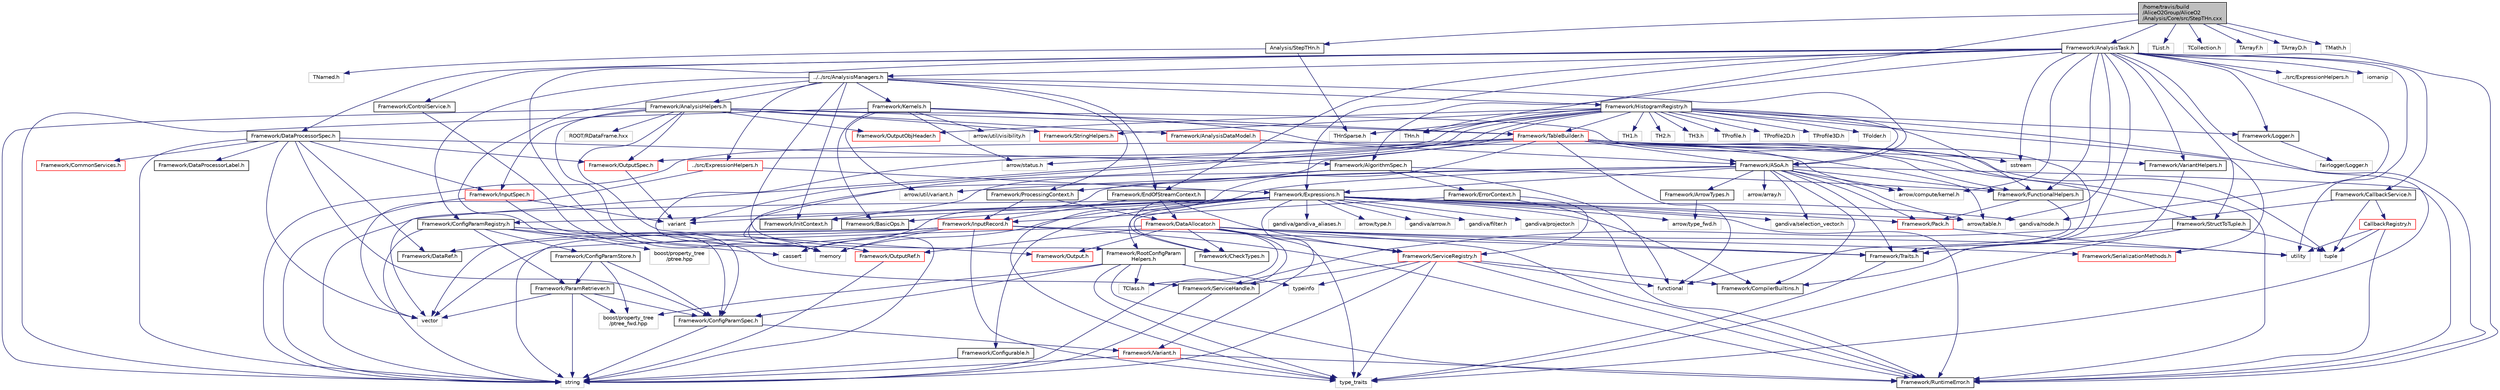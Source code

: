 digraph "/home/travis/build/AliceO2Group/AliceO2/Analysis/Core/src/StepTHn.cxx"
{
 // INTERACTIVE_SVG=YES
  bgcolor="transparent";
  edge [fontname="Helvetica",fontsize="10",labelfontname="Helvetica",labelfontsize="10"];
  node [fontname="Helvetica",fontsize="10",shape=record];
  Node0 [label="/home/travis/build\l/AliceO2Group/AliceO2\l/Analysis/Core/src/StepTHn.cxx",height=0.2,width=0.4,color="black", fillcolor="grey75", style="filled", fontcolor="black"];
  Node0 -> Node1 [color="midnightblue",fontsize="10",style="solid",fontname="Helvetica"];
  Node1 [label="Analysis/StepTHn.h",height=0.2,width=0.4,color="black",URL="$d6/d87/StepTHn_8h.html"];
  Node1 -> Node2 [color="midnightblue",fontsize="10",style="solid",fontname="Helvetica"];
  Node2 [label="TNamed.h",height=0.2,width=0.4,color="grey75"];
  Node1 -> Node3 [color="midnightblue",fontsize="10",style="solid",fontname="Helvetica"];
  Node3 [label="THnSparse.h",height=0.2,width=0.4,color="grey75"];
  Node0 -> Node4 [color="midnightblue",fontsize="10",style="solid",fontname="Helvetica"];
  Node4 [label="TList.h",height=0.2,width=0.4,color="grey75"];
  Node0 -> Node5 [color="midnightblue",fontsize="10",style="solid",fontname="Helvetica"];
  Node5 [label="TCollection.h",height=0.2,width=0.4,color="grey75"];
  Node0 -> Node6 [color="midnightblue",fontsize="10",style="solid",fontname="Helvetica"];
  Node6 [label="TArrayF.h",height=0.2,width=0.4,color="grey75"];
  Node0 -> Node7 [color="midnightblue",fontsize="10",style="solid",fontname="Helvetica"];
  Node7 [label="TArrayD.h",height=0.2,width=0.4,color="grey75"];
  Node0 -> Node8 [color="midnightblue",fontsize="10",style="solid",fontname="Helvetica"];
  Node8 [label="THn.h",height=0.2,width=0.4,color="grey75"];
  Node0 -> Node9 [color="midnightblue",fontsize="10",style="solid",fontname="Helvetica"];
  Node9 [label="TMath.h",height=0.2,width=0.4,color="grey75"];
  Node0 -> Node10 [color="midnightblue",fontsize="10",style="solid",fontname="Helvetica"];
  Node10 [label="Framework/AnalysisTask.h",height=0.2,width=0.4,color="black",URL="$d6/d57/AnalysisTask_8h.html"];
  Node10 -> Node11 [color="midnightblue",fontsize="10",style="solid",fontname="Helvetica"];
  Node11 [label="../../src/AnalysisManagers.h",height=0.2,width=0.4,color="black",URL="$df/db8/AnalysisManagers_8h.html"];
  Node11 -> Node12 [color="midnightblue",fontsize="10",style="solid",fontname="Helvetica"];
  Node12 [label="Framework/AnalysisHelpers.h",height=0.2,width=0.4,color="black",URL="$db/d34/AnalysisHelpers_8h.html"];
  Node12 -> Node13 [color="midnightblue",fontsize="10",style="solid",fontname="Helvetica"];
  Node13 [label="Framework/Traits.h",height=0.2,width=0.4,color="black",URL="$db/d31/Traits_8h.html"];
  Node13 -> Node14 [color="midnightblue",fontsize="10",style="solid",fontname="Helvetica"];
  Node14 [label="type_traits",height=0.2,width=0.4,color="grey75"];
  Node12 -> Node15 [color="midnightblue",fontsize="10",style="solid",fontname="Helvetica"];
  Node15 [label="Framework/TableBuilder.h",height=0.2,width=0.4,color="red",URL="$d5/d98/TableBuilder_8h.html"];
  Node15 -> Node16 [color="midnightblue",fontsize="10",style="solid",fontname="Helvetica"];
  Node16 [label="Framework/ASoA.h",height=0.2,width=0.4,color="black",URL="$de/d33/ASoA_8h.html"];
  Node16 -> Node17 [color="midnightblue",fontsize="10",style="solid",fontname="Helvetica"];
  Node17 [label="Framework/Pack.h",height=0.2,width=0.4,color="red",URL="$dd/dce/Pack_8h.html"];
  Node17 -> Node19 [color="midnightblue",fontsize="10",style="solid",fontname="Helvetica"];
  Node19 [label="utility",height=0.2,width=0.4,color="grey75"];
  Node16 -> Node21 [color="midnightblue",fontsize="10",style="solid",fontname="Helvetica"];
  Node21 [label="Framework/CheckTypes.h",height=0.2,width=0.4,color="black",URL="$d1/d00/CheckTypes_8h.html"];
  Node16 -> Node22 [color="midnightblue",fontsize="10",style="solid",fontname="Helvetica"];
  Node22 [label="Framework/FunctionalHelpers.h",height=0.2,width=0.4,color="black",URL="$de/d9b/FunctionalHelpers_8h.html"];
  Node22 -> Node17 [color="midnightblue",fontsize="10",style="solid",fontname="Helvetica"];
  Node22 -> Node23 [color="midnightblue",fontsize="10",style="solid",fontname="Helvetica"];
  Node23 [label="functional",height=0.2,width=0.4,color="grey75"];
  Node16 -> Node24 [color="midnightblue",fontsize="10",style="solid",fontname="Helvetica"];
  Node24 [label="Framework/CompilerBuiltins.h",height=0.2,width=0.4,color="black",URL="$d9/de8/CompilerBuiltins_8h.html"];
  Node16 -> Node13 [color="midnightblue",fontsize="10",style="solid",fontname="Helvetica"];
  Node16 -> Node25 [color="midnightblue",fontsize="10",style="solid",fontname="Helvetica"];
  Node25 [label="Framework/Expressions.h",height=0.2,width=0.4,color="black",URL="$d0/d91/Expressions_8h.html"];
  Node25 -> Node26 [color="midnightblue",fontsize="10",style="solid",fontname="Helvetica"];
  Node26 [label="Framework/BasicOps.h",height=0.2,width=0.4,color="black",URL="$dd/dc2/BasicOps_8h.html"];
  Node25 -> Node24 [color="midnightblue",fontsize="10",style="solid",fontname="Helvetica"];
  Node25 -> Node17 [color="midnightblue",fontsize="10",style="solid",fontname="Helvetica"];
  Node25 -> Node21 [color="midnightblue",fontsize="10",style="solid",fontname="Helvetica"];
  Node25 -> Node27 [color="midnightblue",fontsize="10",style="solid",fontname="Helvetica"];
  Node27 [label="Framework/Configurable.h",height=0.2,width=0.4,color="black",URL="$d9/dff/Configurable_8h.html"];
  Node27 -> Node28 [color="midnightblue",fontsize="10",style="solid",fontname="Helvetica"];
  Node28 [label="string",height=0.2,width=0.4,color="grey75"];
  Node25 -> Node29 [color="midnightblue",fontsize="10",style="solid",fontname="Helvetica"];
  Node29 [label="Framework/Variant.h",height=0.2,width=0.4,color="red",URL="$de/d56/Variant_8h.html"];
  Node29 -> Node30 [color="midnightblue",fontsize="10",style="solid",fontname="Helvetica"];
  Node30 [label="Framework/RuntimeError.h",height=0.2,width=0.4,color="black",URL="$d1/d76/RuntimeError_8h.html"];
  Node29 -> Node14 [color="midnightblue",fontsize="10",style="solid",fontname="Helvetica"];
  Node29 -> Node28 [color="midnightblue",fontsize="10",style="solid",fontname="Helvetica"];
  Node25 -> Node37 [color="midnightblue",fontsize="10",style="solid",fontname="Helvetica"];
  Node37 [label="Framework/InitContext.h",height=0.2,width=0.4,color="black",URL="$d4/d2b/InitContext_8h.html"];
  Node25 -> Node38 [color="midnightblue",fontsize="10",style="solid",fontname="Helvetica"];
  Node38 [label="Framework/ConfigParamRegistry.h",height=0.2,width=0.4,color="black",URL="$de/dc6/ConfigParamRegistry_8h.html"];
  Node38 -> Node39 [color="midnightblue",fontsize="10",style="solid",fontname="Helvetica"];
  Node39 [label="Framework/ParamRetriever.h",height=0.2,width=0.4,color="black",URL="$df/d72/ParamRetriever_8h.html"];
  Node39 -> Node40 [color="midnightblue",fontsize="10",style="solid",fontname="Helvetica"];
  Node40 [label="Framework/ConfigParamSpec.h",height=0.2,width=0.4,color="black",URL="$d0/d1c/ConfigParamSpec_8h.html"];
  Node40 -> Node29 [color="midnightblue",fontsize="10",style="solid",fontname="Helvetica"];
  Node40 -> Node28 [color="midnightblue",fontsize="10",style="solid",fontname="Helvetica"];
  Node39 -> Node41 [color="midnightblue",fontsize="10",style="solid",fontname="Helvetica"];
  Node41 [label="boost/property_tree\l/ptree_fwd.hpp",height=0.2,width=0.4,color="grey75"];
  Node39 -> Node28 [color="midnightblue",fontsize="10",style="solid",fontname="Helvetica"];
  Node39 -> Node42 [color="midnightblue",fontsize="10",style="solid",fontname="Helvetica"];
  Node42 [label="vector",height=0.2,width=0.4,color="grey75"];
  Node38 -> Node43 [color="midnightblue",fontsize="10",style="solid",fontname="Helvetica"];
  Node43 [label="Framework/ConfigParamStore.h",height=0.2,width=0.4,color="black",URL="$dd/daf/ConfigParamStore_8h.html"];
  Node43 -> Node39 [color="midnightblue",fontsize="10",style="solid",fontname="Helvetica"];
  Node43 -> Node40 [color="midnightblue",fontsize="10",style="solid",fontname="Helvetica"];
  Node43 -> Node41 [color="midnightblue",fontsize="10",style="solid",fontname="Helvetica"];
  Node38 -> Node44 [color="midnightblue",fontsize="10",style="solid",fontname="Helvetica"];
  Node44 [label="boost/property_tree\l/ptree.hpp",height=0.2,width=0.4,color="grey75"];
  Node38 -> Node45 [color="midnightblue",fontsize="10",style="solid",fontname="Helvetica"];
  Node45 [label="memory",height=0.2,width=0.4,color="grey75"];
  Node38 -> Node28 [color="midnightblue",fontsize="10",style="solid",fontname="Helvetica"];
  Node38 -> Node46 [color="midnightblue",fontsize="10",style="solid",fontname="Helvetica"];
  Node46 [label="cassert",height=0.2,width=0.4,color="grey75"];
  Node25 -> Node47 [color="midnightblue",fontsize="10",style="solid",fontname="Helvetica"];
  Node47 [label="Framework/RootConfigParam\lHelpers.h",height=0.2,width=0.4,color="black",URL="$da/d88/RootConfigParamHelpers_8h.html"];
  Node47 -> Node40 [color="midnightblue",fontsize="10",style="solid",fontname="Helvetica"];
  Node47 -> Node30 [color="midnightblue",fontsize="10",style="solid",fontname="Helvetica"];
  Node47 -> Node48 [color="midnightblue",fontsize="10",style="solid",fontname="Helvetica"];
  Node48 [label="TClass.h",height=0.2,width=0.4,color="grey75"];
  Node47 -> Node41 [color="midnightblue",fontsize="10",style="solid",fontname="Helvetica"];
  Node47 -> Node14 [color="midnightblue",fontsize="10",style="solid",fontname="Helvetica"];
  Node47 -> Node49 [color="midnightblue",fontsize="10",style="solid",fontname="Helvetica"];
  Node49 [label="typeinfo",height=0.2,width=0.4,color="grey75"];
  Node25 -> Node30 [color="midnightblue",fontsize="10",style="solid",fontname="Helvetica"];
  Node25 -> Node50 [color="midnightblue",fontsize="10",style="solid",fontname="Helvetica"];
  Node50 [label="arrow/type_fwd.h",height=0.2,width=0.4,color="grey75"];
  Node25 -> Node51 [color="midnightblue",fontsize="10",style="solid",fontname="Helvetica"];
  Node51 [label="gandiva/gandiva_aliases.h",height=0.2,width=0.4,color="grey75"];
  Node25 -> Node52 [color="midnightblue",fontsize="10",style="solid",fontname="Helvetica"];
  Node52 [label="arrow/type.h",height=0.2,width=0.4,color="grey75"];
  Node25 -> Node53 [color="midnightblue",fontsize="10",style="solid",fontname="Helvetica"];
  Node53 [label="gandiva/arrow.h",height=0.2,width=0.4,color="grey75"];
  Node25 -> Node54 [color="midnightblue",fontsize="10",style="solid",fontname="Helvetica"];
  Node54 [label="arrow/table.h",height=0.2,width=0.4,color="grey75"];
  Node25 -> Node55 [color="midnightblue",fontsize="10",style="solid",fontname="Helvetica"];
  Node55 [label="gandiva/selection_vector.h",height=0.2,width=0.4,color="grey75"];
  Node25 -> Node56 [color="midnightblue",fontsize="10",style="solid",fontname="Helvetica"];
  Node56 [label="gandiva/node.h",height=0.2,width=0.4,color="grey75"];
  Node25 -> Node57 [color="midnightblue",fontsize="10",style="solid",fontname="Helvetica"];
  Node57 [label="gandiva/filter.h",height=0.2,width=0.4,color="grey75"];
  Node25 -> Node58 [color="midnightblue",fontsize="10",style="solid",fontname="Helvetica"];
  Node58 [label="gandiva/projector.h",height=0.2,width=0.4,color="grey75"];
  Node25 -> Node59 [color="midnightblue",fontsize="10",style="solid",fontname="Helvetica"];
  Node59 [label="variant",height=0.2,width=0.4,color="grey75"];
  Node25 -> Node28 [color="midnightblue",fontsize="10",style="solid",fontname="Helvetica"];
  Node25 -> Node45 [color="midnightblue",fontsize="10",style="solid",fontname="Helvetica"];
  Node16 -> Node60 [color="midnightblue",fontsize="10",style="solid",fontname="Helvetica"];
  Node60 [label="Framework/ArrowTypes.h",height=0.2,width=0.4,color="black",URL="$d4/de7/ArrowTypes_8h.html"];
  Node60 -> Node50 [color="midnightblue",fontsize="10",style="solid",fontname="Helvetica"];
  Node16 -> Node30 [color="midnightblue",fontsize="10",style="solid",fontname="Helvetica"];
  Node16 -> Node54 [color="midnightblue",fontsize="10",style="solid",fontname="Helvetica"];
  Node16 -> Node61 [color="midnightblue",fontsize="10",style="solid",fontname="Helvetica"];
  Node61 [label="arrow/array.h",height=0.2,width=0.4,color="grey75"];
  Node16 -> Node62 [color="midnightblue",fontsize="10",style="solid",fontname="Helvetica"];
  Node62 [label="arrow/util/variant.h",height=0.2,width=0.4,color="grey75"];
  Node16 -> Node63 [color="midnightblue",fontsize="10",style="solid",fontname="Helvetica"];
  Node63 [label="arrow/compute/kernel.h",height=0.2,width=0.4,color="grey75"];
  Node16 -> Node55 [color="midnightblue",fontsize="10",style="solid",fontname="Helvetica"];
  Node16 -> Node46 [color="midnightblue",fontsize="10",style="solid",fontname="Helvetica"];
  Node15 -> Node64 [color="midnightblue",fontsize="10",style="solid",fontname="Helvetica"];
  Node64 [label="Framework/StructToTuple.h",height=0.2,width=0.4,color="black",URL="$db/d4f/StructToTuple_8h.html"];
  Node64 -> Node13 [color="midnightblue",fontsize="10",style="solid",fontname="Helvetica"];
  Node64 -> Node65 [color="midnightblue",fontsize="10",style="solid",fontname="Helvetica"];
  Node65 [label="tuple",height=0.2,width=0.4,color="grey75"];
  Node64 -> Node14 [color="midnightblue",fontsize="10",style="solid",fontname="Helvetica"];
  Node15 -> Node22 [color="midnightblue",fontsize="10",style="solid",fontname="Helvetica"];
  Node15 -> Node66 [color="midnightblue",fontsize="10",style="solid",fontname="Helvetica"];
  Node66 [label="Framework/VariantHelpers.h",height=0.2,width=0.4,color="black",URL="$d7/dbe/VariantHelpers_8h.html"];
  Node66 -> Node24 [color="midnightblue",fontsize="10",style="solid",fontname="Helvetica"];
  Node15 -> Node30 [color="midnightblue",fontsize="10",style="solid",fontname="Helvetica"];
  Node15 -> Node68 [color="midnightblue",fontsize="10",style="solid",fontname="Helvetica"];
  Node68 [label="sstream",height=0.2,width=0.4,color="grey75"];
  Node15 -> Node69 [color="midnightblue",fontsize="10",style="solid",fontname="Helvetica"];
  Node69 [label="arrow/status.h",height=0.2,width=0.4,color="grey75"];
  Node15 -> Node54 [color="midnightblue",fontsize="10",style="solid",fontname="Helvetica"];
  Node15 -> Node23 [color="midnightblue",fontsize="10",style="solid",fontname="Helvetica"];
  Node15 -> Node42 [color="midnightblue",fontsize="10",style="solid",fontname="Helvetica"];
  Node15 -> Node28 [color="midnightblue",fontsize="10",style="solid",fontname="Helvetica"];
  Node15 -> Node45 [color="midnightblue",fontsize="10",style="solid",fontname="Helvetica"];
  Node15 -> Node65 [color="midnightblue",fontsize="10",style="solid",fontname="Helvetica"];
  Node15 -> Node14 [color="midnightblue",fontsize="10",style="solid",fontname="Helvetica"];
  Node12 -> Node73 [color="midnightblue",fontsize="10",style="solid",fontname="Helvetica"];
  Node73 [label="Framework/AnalysisDataModel.h",height=0.2,width=0.4,color="red",URL="$d2/d8c/AnalysisDataModel_8h.html"];
  Node73 -> Node16 [color="midnightblue",fontsize="10",style="solid",fontname="Helvetica"];
  Node12 -> Node84 [color="midnightblue",fontsize="10",style="solid",fontname="Helvetica"];
  Node84 [label="Framework/OutputSpec.h",height=0.2,width=0.4,color="red",URL="$db/d2d/OutputSpec_8h.html"];
  Node84 -> Node59 [color="midnightblue",fontsize="10",style="solid",fontname="Helvetica"];
  Node12 -> Node92 [color="midnightblue",fontsize="10",style="solid",fontname="Helvetica"];
  Node92 [label="Framework/OutputRef.h",height=0.2,width=0.4,color="red",URL="$d6/d5a/OutputRef_8h.html"];
  Node92 -> Node28 [color="midnightblue",fontsize="10",style="solid",fontname="Helvetica"];
  Node12 -> Node104 [color="midnightblue",fontsize="10",style="solid",fontname="Helvetica"];
  Node104 [label="Framework/InputSpec.h",height=0.2,width=0.4,color="red",URL="$d5/d3f/InputSpec_8h.html"];
  Node104 -> Node40 [color="midnightblue",fontsize="10",style="solid",fontname="Helvetica"];
  Node104 -> Node28 [color="midnightblue",fontsize="10",style="solid",fontname="Helvetica"];
  Node104 -> Node59 [color="midnightblue",fontsize="10",style="solid",fontname="Helvetica"];
  Node12 -> Node110 [color="midnightblue",fontsize="10",style="solid",fontname="Helvetica"];
  Node110 [label="Framework/OutputObjHeader.h",height=0.2,width=0.4,color="red",URL="$d4/d40/OutputObjHeader_8h.html"];
  Node12 -> Node111 [color="midnightblue",fontsize="10",style="solid",fontname="Helvetica"];
  Node111 [label="Framework/StringHelpers.h",height=0.2,width=0.4,color="red",URL="$db/dff/StringHelpers_8h.html"];
  Node12 -> Node112 [color="midnightblue",fontsize="10",style="solid",fontname="Helvetica"];
  Node112 [label="Framework/Output.h",height=0.2,width=0.4,color="red",URL="$d3/ddf/Output_8h.html"];
  Node12 -> Node113 [color="midnightblue",fontsize="10",style="solid",fontname="Helvetica"];
  Node113 [label="ROOT/RDataFrame.hxx",height=0.2,width=0.4,color="grey75"];
  Node12 -> Node28 [color="midnightblue",fontsize="10",style="solid",fontname="Helvetica"];
  Node11 -> Node114 [color="midnightblue",fontsize="10",style="solid",fontname="Helvetica"];
  Node114 [label="Framework/Kernels.h",height=0.2,width=0.4,color="black",URL="$d0/d92/Kernels_8h.html"];
  Node114 -> Node26 [color="midnightblue",fontsize="10",style="solid",fontname="Helvetica"];
  Node114 -> Node15 [color="midnightblue",fontsize="10",style="solid",fontname="Helvetica"];
  Node114 -> Node63 [color="midnightblue",fontsize="10",style="solid",fontname="Helvetica"];
  Node114 -> Node69 [color="midnightblue",fontsize="10",style="solid",fontname="Helvetica"];
  Node114 -> Node115 [color="midnightblue",fontsize="10",style="solid",fontname="Helvetica"];
  Node115 [label="arrow/util/visibility.h",height=0.2,width=0.4,color="grey75"];
  Node114 -> Node62 [color="midnightblue",fontsize="10",style="solid",fontname="Helvetica"];
  Node114 -> Node28 [color="midnightblue",fontsize="10",style="solid",fontname="Helvetica"];
  Node11 -> Node16 [color="midnightblue",fontsize="10",style="solid",fontname="Helvetica"];
  Node11 -> Node116 [color="midnightblue",fontsize="10",style="solid",fontname="Helvetica"];
  Node116 [label="Framework/ProcessingContext.h",height=0.2,width=0.4,color="black",URL="$de/d6a/ProcessingContext_8h.html"];
  Node116 -> Node117 [color="midnightblue",fontsize="10",style="solid",fontname="Helvetica"];
  Node117 [label="Framework/InputRecord.h",height=0.2,width=0.4,color="red",URL="$d6/d5c/InputRecord_8h.html"];
  Node117 -> Node118 [color="midnightblue",fontsize="10",style="solid",fontname="Helvetica"];
  Node118 [label="Framework/DataRef.h",height=0.2,width=0.4,color="black",URL="$d5/dfb/DataRef_8h.html"];
  Node117 -> Node13 [color="midnightblue",fontsize="10",style="solid",fontname="Helvetica"];
  Node117 -> Node30 [color="midnightblue",fontsize="10",style="solid",fontname="Helvetica"];
  Node117 -> Node28 [color="midnightblue",fontsize="10",style="solid",fontname="Helvetica"];
  Node117 -> Node42 [color="midnightblue",fontsize="10",style="solid",fontname="Helvetica"];
  Node117 -> Node46 [color="midnightblue",fontsize="10",style="solid",fontname="Helvetica"];
  Node117 -> Node45 [color="midnightblue",fontsize="10",style="solid",fontname="Helvetica"];
  Node117 -> Node14 [color="midnightblue",fontsize="10",style="solid",fontname="Helvetica"];
  Node116 -> Node154 [color="midnightblue",fontsize="10",style="solid",fontname="Helvetica"];
  Node154 [label="Framework/DataAllocator.h",height=0.2,width=0.4,color="red",URL="$d1/d28/DataAllocator_8h.html"];
  Node154 -> Node112 [color="midnightblue",fontsize="10",style="solid",fontname="Helvetica"];
  Node154 -> Node92 [color="midnightblue",fontsize="10",style="solid",fontname="Helvetica"];
  Node154 -> Node13 [color="midnightblue",fontsize="10",style="solid",fontname="Helvetica"];
  Node154 -> Node129 [color="midnightblue",fontsize="10",style="solid",fontname="Helvetica"];
  Node129 [label="Framework/SerializationMethods.h",height=0.2,width=0.4,color="red",URL="$d1/d53/SerializationMethods_8h.html",tooltip="Type wrappers for enfording a specific serialization method. "];
  Node154 -> Node21 [color="midnightblue",fontsize="10",style="solid",fontname="Helvetica"];
  Node154 -> Node166 [color="midnightblue",fontsize="10",style="solid",fontname="Helvetica"];
  Node166 [label="Framework/ServiceRegistry.h",height=0.2,width=0.4,color="red",URL="$d8/d17/ServiceRegistry_8h.html"];
  Node166 -> Node167 [color="midnightblue",fontsize="10",style="solid",fontname="Helvetica"];
  Node167 [label="Framework/ServiceHandle.h",height=0.2,width=0.4,color="black",URL="$d3/d28/ServiceHandle_8h.html"];
  Node167 -> Node28 [color="midnightblue",fontsize="10",style="solid",fontname="Helvetica"];
  Node166 -> Node24 [color="midnightblue",fontsize="10",style="solid",fontname="Helvetica"];
  Node166 -> Node30 [color="midnightblue",fontsize="10",style="solid",fontname="Helvetica"];
  Node166 -> Node23 [color="midnightblue",fontsize="10",style="solid",fontname="Helvetica"];
  Node166 -> Node28 [color="midnightblue",fontsize="10",style="solid",fontname="Helvetica"];
  Node166 -> Node14 [color="midnightblue",fontsize="10",style="solid",fontname="Helvetica"];
  Node166 -> Node49 [color="midnightblue",fontsize="10",style="solid",fontname="Helvetica"];
  Node154 -> Node30 [color="midnightblue",fontsize="10",style="solid",fontname="Helvetica"];
  Node154 -> Node48 [color="midnightblue",fontsize="10",style="solid",fontname="Helvetica"];
  Node154 -> Node42 [color="midnightblue",fontsize="10",style="solid",fontname="Helvetica"];
  Node154 -> Node28 [color="midnightblue",fontsize="10",style="solid",fontname="Helvetica"];
  Node154 -> Node19 [color="midnightblue",fontsize="10",style="solid",fontname="Helvetica"];
  Node154 -> Node14 [color="midnightblue",fontsize="10",style="solid",fontname="Helvetica"];
  Node11 -> Node174 [color="midnightblue",fontsize="10",style="solid",fontname="Helvetica"];
  Node174 [label="Framework/EndOfStreamContext.h",height=0.2,width=0.4,color="black",URL="$d0/d77/EndOfStreamContext_8h.html"];
  Node174 -> Node117 [color="midnightblue",fontsize="10",style="solid",fontname="Helvetica"];
  Node174 -> Node166 [color="midnightblue",fontsize="10",style="solid",fontname="Helvetica"];
  Node174 -> Node154 [color="midnightblue",fontsize="10",style="solid",fontname="Helvetica"];
  Node11 -> Node175 [color="midnightblue",fontsize="10",style="solid",fontname="Helvetica"];
  Node175 [label="Framework/HistogramRegistry.h",height=0.2,width=0.4,color="black",URL="$da/dd6/HistogramRegistry_8h.html"];
  Node175 -> Node16 [color="midnightblue",fontsize="10",style="solid",fontname="Helvetica"];
  Node175 -> Node22 [color="midnightblue",fontsize="10",style="solid",fontname="Helvetica"];
  Node175 -> Node176 [color="midnightblue",fontsize="10",style="solid",fontname="Helvetica"];
  Node176 [label="Framework/Logger.h",height=0.2,width=0.4,color="black",URL="$dd/da4/Logger_8h.html"];
  Node176 -> Node177 [color="midnightblue",fontsize="10",style="solid",fontname="Helvetica"];
  Node177 [label="fairlogger/Logger.h",height=0.2,width=0.4,color="grey75"];
  Node175 -> Node92 [color="midnightblue",fontsize="10",style="solid",fontname="Helvetica"];
  Node175 -> Node110 [color="midnightblue",fontsize="10",style="solid",fontname="Helvetica"];
  Node175 -> Node84 [color="midnightblue",fontsize="10",style="solid",fontname="Helvetica"];
  Node175 -> Node129 [color="midnightblue",fontsize="10",style="solid",fontname="Helvetica"];
  Node175 -> Node111 [color="midnightblue",fontsize="10",style="solid",fontname="Helvetica"];
  Node175 -> Node15 [color="midnightblue",fontsize="10",style="solid",fontname="Helvetica"];
  Node175 -> Node30 [color="midnightblue",fontsize="10",style="solid",fontname="Helvetica"];
  Node175 -> Node178 [color="midnightblue",fontsize="10",style="solid",fontname="Helvetica"];
  Node178 [label="TH1.h",height=0.2,width=0.4,color="grey75"];
  Node175 -> Node179 [color="midnightblue",fontsize="10",style="solid",fontname="Helvetica"];
  Node179 [label="TH2.h",height=0.2,width=0.4,color="grey75"];
  Node175 -> Node180 [color="midnightblue",fontsize="10",style="solid",fontname="Helvetica"];
  Node180 [label="TH3.h",height=0.2,width=0.4,color="grey75"];
  Node175 -> Node8 [color="midnightblue",fontsize="10",style="solid",fontname="Helvetica"];
  Node175 -> Node3 [color="midnightblue",fontsize="10",style="solid",fontname="Helvetica"];
  Node175 -> Node181 [color="midnightblue",fontsize="10",style="solid",fontname="Helvetica"];
  Node181 [label="TProfile.h",height=0.2,width=0.4,color="grey75"];
  Node175 -> Node182 [color="midnightblue",fontsize="10",style="solid",fontname="Helvetica"];
  Node182 [label="TProfile2D.h",height=0.2,width=0.4,color="grey75"];
  Node175 -> Node183 [color="midnightblue",fontsize="10",style="solid",fontname="Helvetica"];
  Node183 [label="TProfile3D.h",height=0.2,width=0.4,color="grey75"];
  Node175 -> Node184 [color="midnightblue",fontsize="10",style="solid",fontname="Helvetica"];
  Node184 [label="TFolder.h",height=0.2,width=0.4,color="grey75"];
  Node175 -> Node28 [color="midnightblue",fontsize="10",style="solid",fontname="Helvetica"];
  Node175 -> Node59 [color="midnightblue",fontsize="10",style="solid",fontname="Helvetica"];
  Node11 -> Node40 [color="midnightblue",fontsize="10",style="solid",fontname="Helvetica"];
  Node11 -> Node38 [color="midnightblue",fontsize="10",style="solid",fontname="Helvetica"];
  Node11 -> Node37 [color="midnightblue",fontsize="10",style="solid",fontname="Helvetica"];
  Node11 -> Node47 [color="midnightblue",fontsize="10",style="solid",fontname="Helvetica"];
  Node11 -> Node185 [color="midnightblue",fontsize="10",style="solid",fontname="Helvetica"];
  Node185 [label="../src/ExpressionHelpers.h",height=0.2,width=0.4,color="red",URL="$d1/d83/ExpressionHelpers_8h.html"];
  Node185 -> Node25 [color="midnightblue",fontsize="10",style="solid",fontname="Helvetica"];
  Node185 -> Node42 [color="midnightblue",fontsize="10",style="solid",fontname="Helvetica"];
  Node10 -> Node187 [color="midnightblue",fontsize="10",style="solid",fontname="Helvetica"];
  Node187 [label="Framework/AlgorithmSpec.h",height=0.2,width=0.4,color="black",URL="$d0/d14/AlgorithmSpec_8h.html"];
  Node187 -> Node116 [color="midnightblue",fontsize="10",style="solid",fontname="Helvetica"];
  Node187 -> Node188 [color="midnightblue",fontsize="10",style="solid",fontname="Helvetica"];
  Node188 [label="Framework/ErrorContext.h",height=0.2,width=0.4,color="black",URL="$d7/dad/ErrorContext_8h.html"];
  Node188 -> Node117 [color="midnightblue",fontsize="10",style="solid",fontname="Helvetica"];
  Node188 -> Node166 [color="midnightblue",fontsize="10",style="solid",fontname="Helvetica"];
  Node188 -> Node30 [color="midnightblue",fontsize="10",style="solid",fontname="Helvetica"];
  Node187 -> Node37 [color="midnightblue",fontsize="10",style="solid",fontname="Helvetica"];
  Node187 -> Node22 [color="midnightblue",fontsize="10",style="solid",fontname="Helvetica"];
  Node187 -> Node23 [color="midnightblue",fontsize="10",style="solid",fontname="Helvetica"];
  Node10 -> Node189 [color="midnightblue",fontsize="10",style="solid",fontname="Helvetica"];
  Node189 [label="Framework/CallbackService.h",height=0.2,width=0.4,color="black",URL="$d9/d7f/CallbackService_8h.html"];
  Node189 -> Node190 [color="midnightblue",fontsize="10",style="solid",fontname="Helvetica"];
  Node190 [label="CallbackRegistry.h",height=0.2,width=0.4,color="red",URL="$d7/d3e/CallbackRegistry_8h.html",tooltip="A generic registry for callbacks. "];
  Node190 -> Node30 [color="midnightblue",fontsize="10",style="solid",fontname="Helvetica"];
  Node190 -> Node65 [color="midnightblue",fontsize="10",style="solid",fontname="Helvetica"];
  Node190 -> Node19 [color="midnightblue",fontsize="10",style="solid",fontname="Helvetica"];
  Node189 -> Node167 [color="midnightblue",fontsize="10",style="solid",fontname="Helvetica"];
  Node189 -> Node65 [color="midnightblue",fontsize="10",style="solid",fontname="Helvetica"];
  Node10 -> Node191 [color="midnightblue",fontsize="10",style="solid",fontname="Helvetica"];
  Node191 [label="Framework/ControlService.h",height=0.2,width=0.4,color="black",URL="$d2/d43/ControlService_8h.html"];
  Node191 -> Node167 [color="midnightblue",fontsize="10",style="solid",fontname="Helvetica"];
  Node10 -> Node192 [color="midnightblue",fontsize="10",style="solid",fontname="Helvetica"];
  Node192 [label="Framework/DataProcessorSpec.h",height=0.2,width=0.4,color="black",URL="$d0/df4/DataProcessorSpec_8h.html"];
  Node192 -> Node187 [color="midnightblue",fontsize="10",style="solid",fontname="Helvetica"];
  Node192 -> Node40 [color="midnightblue",fontsize="10",style="solid",fontname="Helvetica"];
  Node192 -> Node193 [color="midnightblue",fontsize="10",style="solid",fontname="Helvetica"];
  Node193 [label="Framework/DataProcessorLabel.h",height=0.2,width=0.4,color="black",URL="$d1/df2/DataProcessorLabel_8h.html"];
  Node192 -> Node118 [color="midnightblue",fontsize="10",style="solid",fontname="Helvetica"];
  Node192 -> Node104 [color="midnightblue",fontsize="10",style="solid",fontname="Helvetica"];
  Node192 -> Node84 [color="midnightblue",fontsize="10",style="solid",fontname="Helvetica"];
  Node192 -> Node194 [color="midnightblue",fontsize="10",style="solid",fontname="Helvetica"];
  Node194 [label="Framework/CommonServices.h",height=0.2,width=0.4,color="red",URL="$d8/d02/CommonServices_8h.html"];
  Node192 -> Node28 [color="midnightblue",fontsize="10",style="solid",fontname="Helvetica"];
  Node192 -> Node42 [color="midnightblue",fontsize="10",style="solid",fontname="Helvetica"];
  Node10 -> Node25 [color="midnightblue",fontsize="10",style="solid",fontname="Helvetica"];
  Node10 -> Node195 [color="midnightblue",fontsize="10",style="solid",fontname="Helvetica"];
  Node195 [label="../src/ExpressionHelpers.h",height=0.2,width=0.4,color="grey75"];
  Node10 -> Node174 [color="midnightblue",fontsize="10",style="solid",fontname="Helvetica"];
  Node10 -> Node176 [color="midnightblue",fontsize="10",style="solid",fontname="Helvetica"];
  Node10 -> Node64 [color="midnightblue",fontsize="10",style="solid",fontname="Helvetica"];
  Node10 -> Node22 [color="midnightblue",fontsize="10",style="solid",fontname="Helvetica"];
  Node10 -> Node13 [color="midnightblue",fontsize="10",style="solid",fontname="Helvetica"];
  Node10 -> Node66 [color="midnightblue",fontsize="10",style="solid",fontname="Helvetica"];
  Node10 -> Node30 [color="midnightblue",fontsize="10",style="solid",fontname="Helvetica"];
  Node10 -> Node63 [color="midnightblue",fontsize="10",style="solid",fontname="Helvetica"];
  Node10 -> Node54 [color="midnightblue",fontsize="10",style="solid",fontname="Helvetica"];
  Node10 -> Node56 [color="midnightblue",fontsize="10",style="solid",fontname="Helvetica"];
  Node10 -> Node14 [color="midnightblue",fontsize="10",style="solid",fontname="Helvetica"];
  Node10 -> Node19 [color="midnightblue",fontsize="10",style="solid",fontname="Helvetica"];
  Node10 -> Node45 [color="midnightblue",fontsize="10",style="solid",fontname="Helvetica"];
  Node10 -> Node68 [color="midnightblue",fontsize="10",style="solid",fontname="Helvetica"];
  Node10 -> Node196 [color="midnightblue",fontsize="10",style="solid",fontname="Helvetica"];
  Node196 [label="iomanip",height=0.2,width=0.4,color="grey75"];
}
